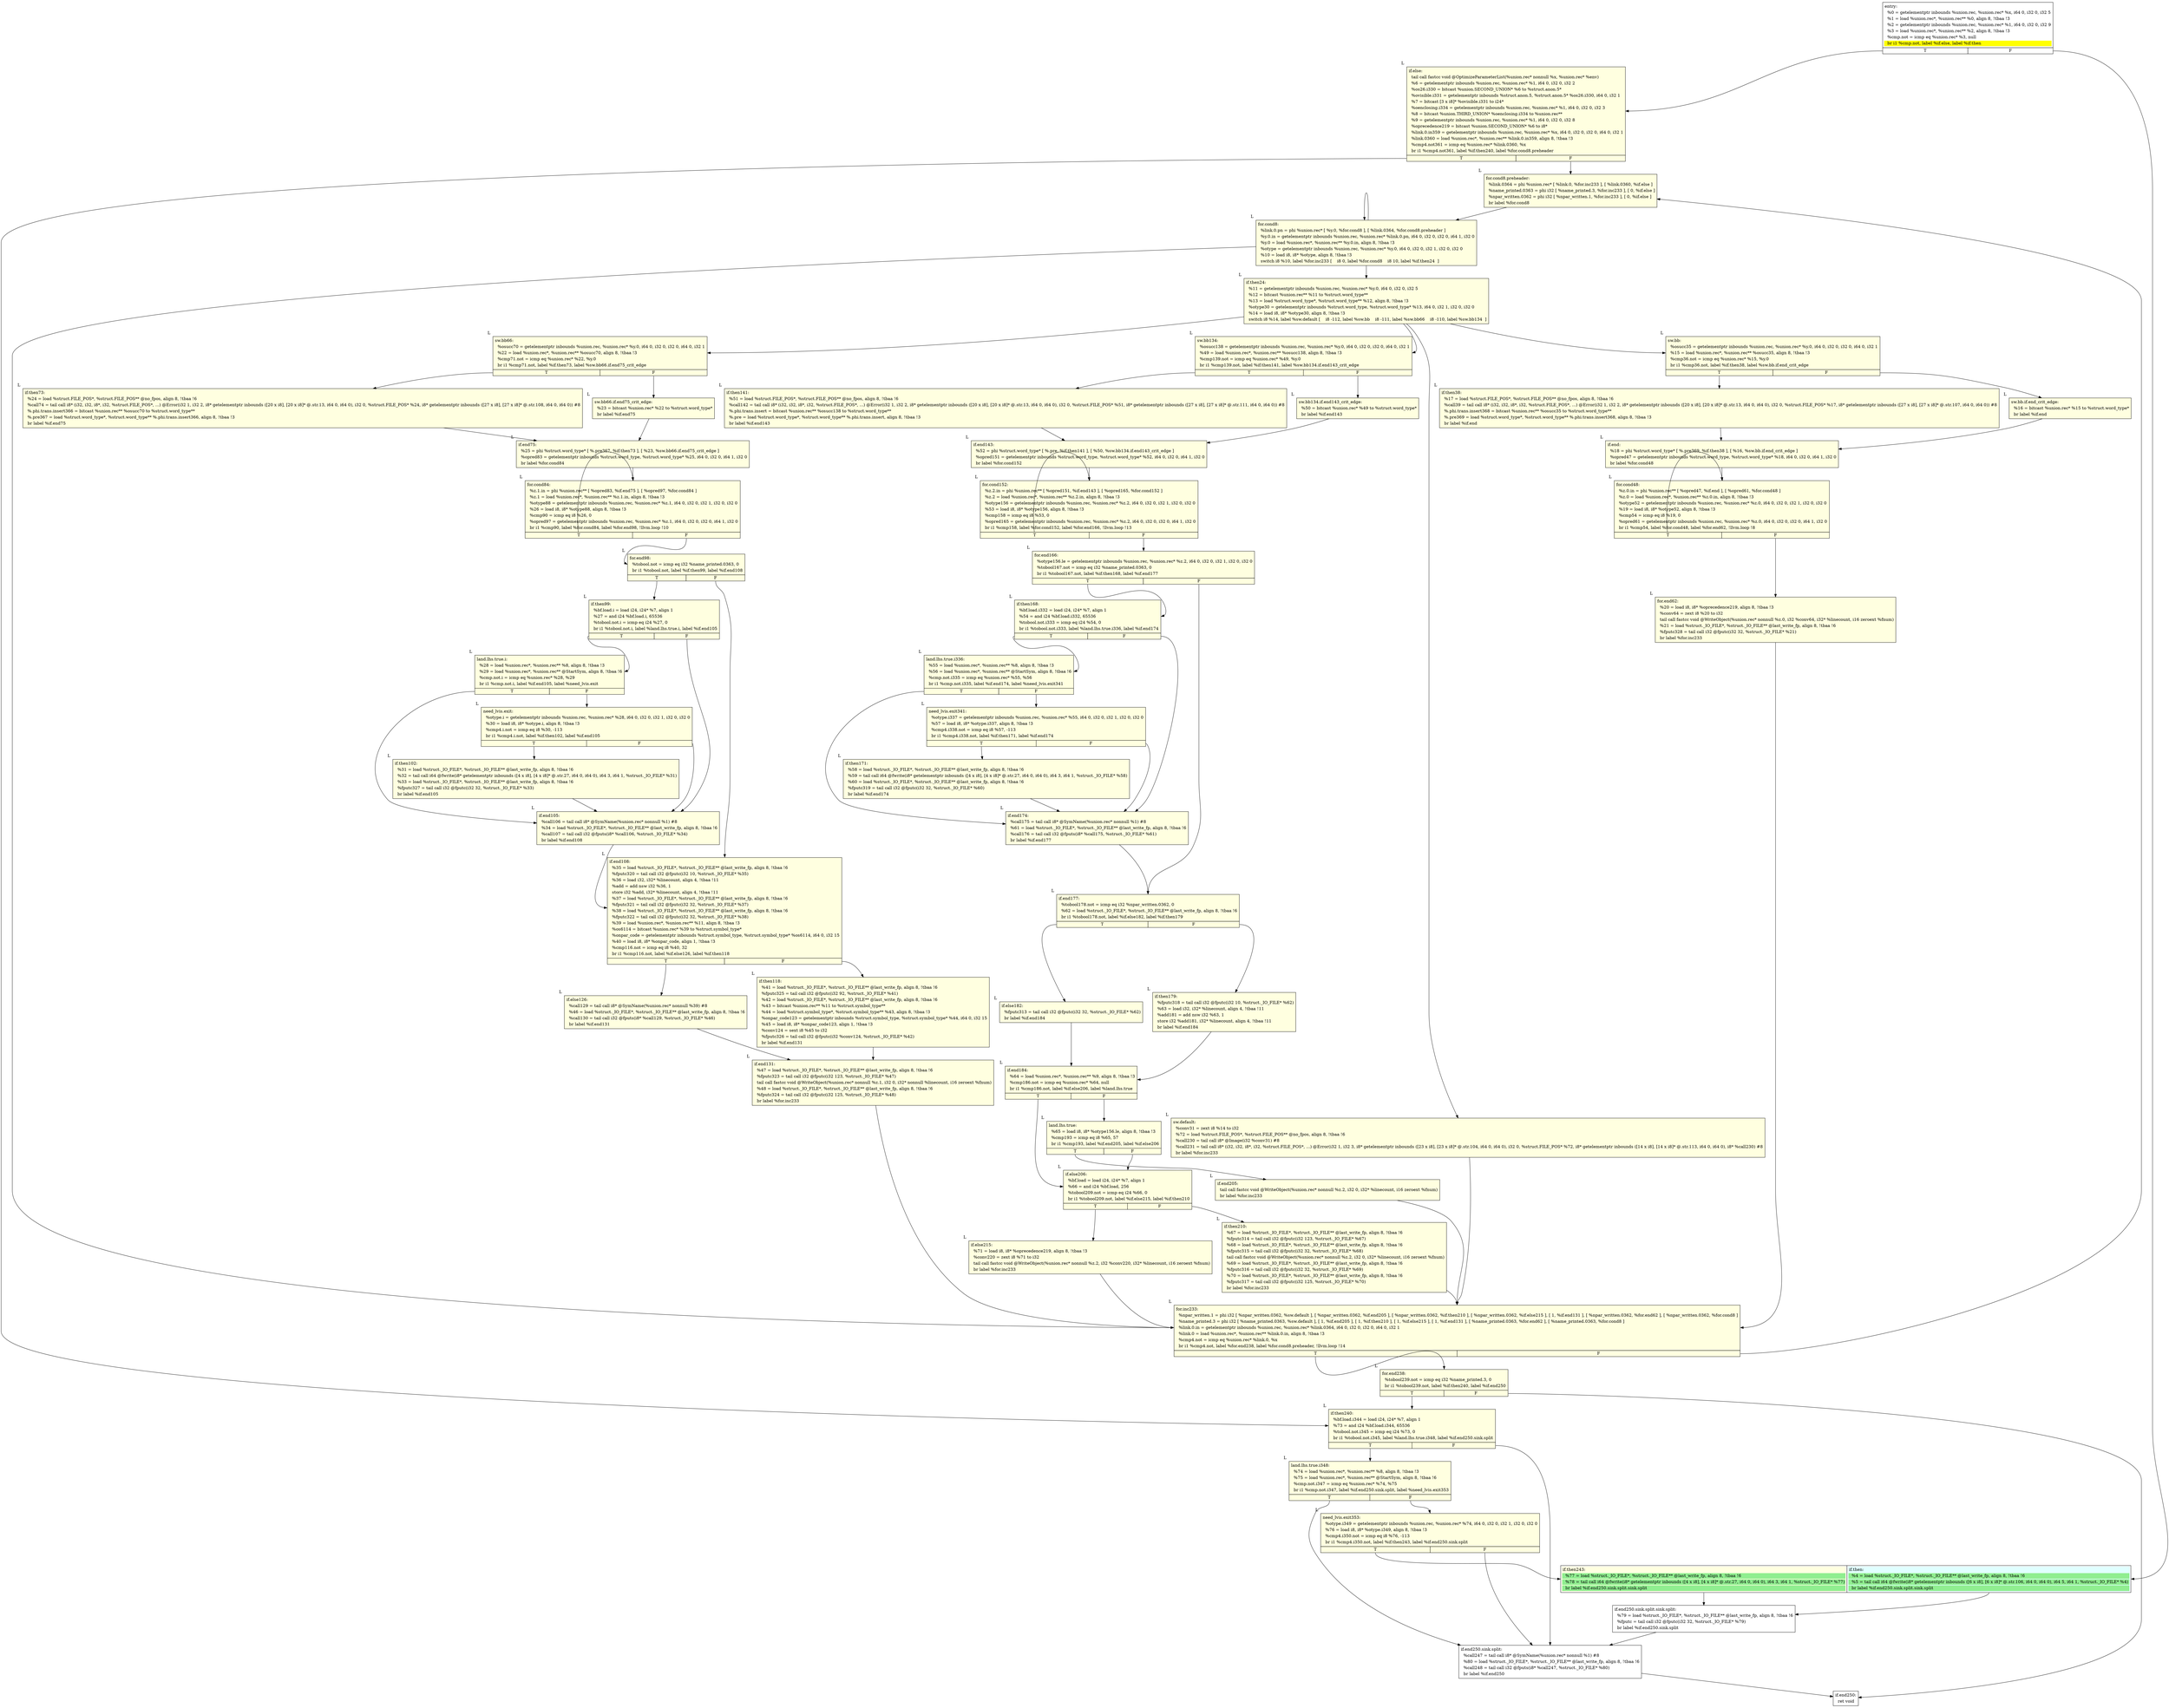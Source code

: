 digraph {
m_bb0 [shape = none, label  = <<table border="0" cellspacing="0">
<tr><td port="f1" border="1" colspan="2"><table bgcolor="LightYellow" border="0">
<tr><td align="left">if.then243:</td></tr>
<tr><td bgcolor="lightgreen" align="left">  %77 = load %struct._IO_FILE*, %struct._IO_FILE** @last_write_fp, align 8, !tbaa !6</td></tr>
<tr><td bgcolor="lightgreen" align="left">  %78 = tail call i64 @fwrite(i8* getelementptr inbounds ([4 x i8], [4 x i8]* @.str.27, i64 0, i64 0), i64 3, i64 1, %struct._IO_FILE* %77)</td></tr>
<tr><td bgcolor="lightgreen" align="left">  br label %if.end250.sink.split.sink.split</td></tr>
</table>
</td>
<td port="f2" border="1" colspan="2"><table bgcolor="LightCyan" border="0">
<tr><td align="left">if.then:</td></tr>
<tr><td bgcolor="lightgreen" align="left">  %4 = load %struct._IO_FILE*, %struct._IO_FILE** @last_write_fp, align 8, !tbaa !6</td></tr>
<tr><td bgcolor="lightgreen" align="left">  %5 = tail call i64 @fwrite(i8* getelementptr inbounds ([6 x i8], [6 x i8]* @.str.106, i64 0, i64 0), i64 5, i64 1, %struct._IO_FILE* %4)</td></tr>
<tr><td bgcolor="lightgreen" align="left">  br label %if.end250.sink.split.sink.split</td></tr>
</table>
</td></tr>
</table>> ]
f_bb0 [shape = none, label  = <<table  border="0" cellspacing="0">
<tr><td port="f" border="1" colspan="2"><table border="0">
<tr><td align="left">entry:</td></tr>
<tr><td align="left">  %0 = getelementptr inbounds %union.rec, %union.rec* %x, i64 0, i32 0, i32 5</td></tr>
<tr><td align="left">  %1 = load %union.rec*, %union.rec** %0, align 8, !tbaa !3</td></tr>
<tr><td align="left">  %2 = getelementptr inbounds %union.rec, %union.rec* %1, i64 0, i32 0, i32 9</td></tr>
<tr><td align="left">  %3 = load %union.rec*, %union.rec** %2, align 8, !tbaa !3</td></tr>
<tr><td align="left">  %cmp.not = icmp eq %union.rec* %3, null</td></tr>
<tr><td bgcolor="yellow" align="left">  br i1 %cmp.not, label %if.else, label %if.then</td></tr>
</table>
</td></tr>
<tr><td border="1" port="fT">T</td><td border="1" port="fF">F</td></tr>
</table>> ]
f_bb1 [shape = none,  xlabel="L", label  = <<table  bgcolor="LightYellow"  border="0" cellspacing="0">
<tr><td port="f" border="1" colspan="2"><table border="0">
<tr><td align="left">if.else:</td></tr>
<tr><td align="left">  tail call fastcc void @OptimizeParameterList(%union.rec* nonnull %x, %union.rec* %env)</td></tr>
<tr><td align="left">  %6 = getelementptr inbounds %union.rec, %union.rec* %1, i64 0, i32 0, i32 2</td></tr>
<tr><td align="left">  %os26.i330 = bitcast %union.SECOND_UNION* %6 to %struct.anon.5*</td></tr>
<tr><td align="left">  %ovisible.i331 = getelementptr inbounds %struct.anon.5, %struct.anon.5* %os26.i330, i64 0, i32 1</td></tr>
<tr><td align="left">  %7 = bitcast [3 x i8]* %ovisible.i331 to i24*</td></tr>
<tr><td align="left">  %oenclosing.i334 = getelementptr inbounds %union.rec, %union.rec* %1, i64 0, i32 0, i32 3</td></tr>
<tr><td align="left">  %8 = bitcast %union.THIRD_UNION* %oenclosing.i334 to %union.rec**</td></tr>
<tr><td align="left">  %9 = getelementptr inbounds %union.rec, %union.rec* %1, i64 0, i32 0, i32 8</td></tr>
<tr><td align="left">  %oprecedence219 = bitcast %union.SECOND_UNION* %6 to i8*</td></tr>
<tr><td align="left">  %link.0.in359 = getelementptr inbounds %union.rec, %union.rec* %x, i64 0, i32 0, i32 0, i64 0, i32 1</td></tr>
<tr><td align="left">  %link.0360 = load %union.rec*, %union.rec** %link.0.in359, align 8, !tbaa !3</td></tr>
<tr><td align="left">  %cmp4.not361 = icmp eq %union.rec* %link.0360, %x</td></tr>
<tr><td align="left">  br i1 %cmp4.not361, label %if.then240, label %for.cond8.preheader</td></tr>
</table>
</td></tr>
<tr><td border="1" port="fT">T</td><td border="1" port="fF">F</td></tr>
</table>> ]
f_bb2 [shape = none,  xlabel="L", label  = <<table  bgcolor="LightYellow"  border="0" cellspacing="0">
<tr><td port="f" border="1"><table border="0">
<tr><td align="left">for.cond8.preheader:</td></tr>
<tr><td align="left">  %link.0364 = phi %union.rec* [ %link.0, %for.inc233 ], [ %link.0360, %if.else ]</td></tr>
<tr><td align="left">  %name_printed.0363 = phi i32 [ %name_printed.3, %for.inc233 ], [ 0, %if.else ]</td></tr>
<tr><td align="left">  %npar_written.0362 = phi i32 [ %npar_written.1, %for.inc233 ], [ 0, %if.else ]</td></tr>
<tr><td align="left">  br label %for.cond8</td></tr>
</table>
</td></tr>
</table>> ]
f_bb3 [shape = none,  xlabel="L", label  = <<table  bgcolor="LightYellow"  border="0" cellspacing="0">
<tr><td port="f" border="1"><table border="0">
<tr><td align="left">for.cond8:</td></tr>
<tr><td align="left">  %link.0.pn = phi %union.rec* [ %y.0, %for.cond8 ], [ %link.0364, %for.cond8.preheader ]</td></tr>
<tr><td align="left">  %y.0.in = getelementptr inbounds %union.rec, %union.rec* %link.0.pn, i64 0, i32 0, i32 0, i64 1, i32 0</td></tr>
<tr><td align="left">  %y.0 = load %union.rec*, %union.rec** %y.0.in, align 8, !tbaa !3</td></tr>
<tr><td align="left">  %otype = getelementptr inbounds %union.rec, %union.rec* %y.0, i64 0, i32 0, i32 1, i32 0, i32 0</td></tr>
<tr><td align="left">  %10 = load i8, i8* %otype, align 8, !tbaa !3</td></tr>
<tr><td align="left">  switch i8 %10, label %for.inc233 [
    i8 0, label %for.cond8
    i8 10, label %if.then24
  ]</td></tr>
</table>
</td></tr>
</table>> ]
f_bb4 [shape = none,  xlabel="L", label  = <<table  bgcolor="LightYellow"  border="0" cellspacing="0">
<tr><td port="f" border="1"><table border="0">
<tr><td align="left">if.then24:</td></tr>
<tr><td align="left">  %11 = getelementptr inbounds %union.rec, %union.rec* %y.0, i64 0, i32 0, i32 5</td></tr>
<tr><td align="left">  %12 = bitcast %union.rec** %11 to %struct.word_type**</td></tr>
<tr><td align="left">  %13 = load %struct.word_type*, %struct.word_type** %12, align 8, !tbaa !3</td></tr>
<tr><td align="left">  %otype30 = getelementptr inbounds %struct.word_type, %struct.word_type* %13, i64 0, i32 1, i32 0, i32 0</td></tr>
<tr><td align="left">  %14 = load i8, i8* %otype30, align 8, !tbaa !3</td></tr>
<tr><td align="left">  switch i8 %14, label %sw.default [
    i8 -112, label %sw.bb
    i8 -111, label %sw.bb66
    i8 -110, label %sw.bb134
  ]</td></tr>
</table>
</td></tr>
</table>> ]
f_bb5 [shape = none,  xlabel="L", label  = <<table  bgcolor="LightYellow"  border="0" cellspacing="0">
<tr><td port="f" border="1" colspan="2"><table border="0">
<tr><td align="left">sw.bb:</td></tr>
<tr><td align="left">  %osucc35 = getelementptr inbounds %union.rec, %union.rec* %y.0, i64 0, i32 0, i32 0, i64 0, i32 1</td></tr>
<tr><td align="left">  %15 = load %union.rec*, %union.rec** %osucc35, align 8, !tbaa !3</td></tr>
<tr><td align="left">  %cmp36.not = icmp eq %union.rec* %15, %y.0</td></tr>
<tr><td align="left">  br i1 %cmp36.not, label %if.then38, label %sw.bb.if.end_crit_edge</td></tr>
</table>
</td></tr>
<tr><td border="1" port="fT">T</td><td border="1" port="fF">F</td></tr>
</table>> ]
f_bb6 [shape = none,  xlabel="L", label  = <<table  bgcolor="LightYellow"  border="0" cellspacing="0">
<tr><td port="f" border="1"><table border="0">
<tr><td align="left">sw.bb.if.end_crit_edge:</td></tr>
<tr><td align="left">  %16 = bitcast %union.rec* %15 to %struct.word_type*</td></tr>
<tr><td align="left">  br label %if.end</td></tr>
</table>
</td></tr>
</table>> ]
f_bb7 [shape = none,  xlabel="L", label  = <<table  bgcolor="LightYellow"  border="0" cellspacing="0">
<tr><td port="f" border="1"><table border="0">
<tr><td align="left">if.then38:</td></tr>
<tr><td align="left">  %17 = load %struct.FILE_POS*, %struct.FILE_POS** @no_fpos, align 8, !tbaa !6</td></tr>
<tr><td align="left">  %call39 = tail call i8* (i32, i32, i8*, i32, %struct.FILE_POS*, ...) @Error(i32 1, i32 2, i8* getelementptr inbounds ([20 x i8], [20 x i8]* @.str.13, i64 0, i64 0), i32 0, %struct.FILE_POS* %17, i8* getelementptr inbounds ([27 x i8], [27 x i8]* @.str.107, i64 0, i64 0)) #8</td></tr>
<tr><td align="left">  %.phi.trans.insert368 = bitcast %union.rec** %osucc35 to %struct.word_type**</td></tr>
<tr><td align="left">  %.pre369 = load %struct.word_type*, %struct.word_type** %.phi.trans.insert368, align 8, !tbaa !3</td></tr>
<tr><td align="left">  br label %if.end</td></tr>
</table>
</td></tr>
</table>> ]
f_bb8 [shape = none,  xlabel="L", label  = <<table  bgcolor="LightYellow"  border="0" cellspacing="0">
<tr><td port="f" border="1"><table border="0">
<tr><td align="left">if.end:</td></tr>
<tr><td align="left">  %18 = phi %struct.word_type* [ %.pre369, %if.then38 ], [ %16, %sw.bb.if.end_crit_edge ]</td></tr>
<tr><td align="left">  %opred47 = getelementptr inbounds %struct.word_type, %struct.word_type* %18, i64 0, i32 0, i64 1, i32 0</td></tr>
<tr><td align="left">  br label %for.cond48</td></tr>
</table>
</td></tr>
</table>> ]
f_bb9 [shape = none,  xlabel="L", label  = <<table  bgcolor="LightYellow"  border="0" cellspacing="0">
<tr><td port="f" border="1" colspan="2"><table border="0">
<tr><td align="left">for.cond48:</td></tr>
<tr><td align="left">  %z.0.in = phi %union.rec** [ %opred47, %if.end ], [ %opred61, %for.cond48 ]</td></tr>
<tr><td align="left">  %z.0 = load %union.rec*, %union.rec** %z.0.in, align 8, !tbaa !3</td></tr>
<tr><td align="left">  %otype52 = getelementptr inbounds %union.rec, %union.rec* %z.0, i64 0, i32 0, i32 1, i32 0, i32 0</td></tr>
<tr><td align="left">  %19 = load i8, i8* %otype52, align 8, !tbaa !3</td></tr>
<tr><td align="left">  %cmp54 = icmp eq i8 %19, 0</td></tr>
<tr><td align="left">  %opred61 = getelementptr inbounds %union.rec, %union.rec* %z.0, i64 0, i32 0, i32 0, i64 1, i32 0</td></tr>
<tr><td align="left">  br i1 %cmp54, label %for.cond48, label %for.end62, !llvm.loop !8</td></tr>
</table>
</td></tr>
<tr><td border="1" port="fT">T</td><td border="1" port="fF">F</td></tr>
</table>> ]
f_bb10 [shape = none,  xlabel="L", label  = <<table  bgcolor="LightYellow"  border="0" cellspacing="0">
<tr><td port="f" border="1"><table border="0">
<tr><td align="left">for.end62:</td></tr>
<tr><td align="left">  %20 = load i8, i8* %oprecedence219, align 8, !tbaa !3</td></tr>
<tr><td align="left">  %conv64 = zext i8 %20 to i32</td></tr>
<tr><td align="left">  tail call fastcc void @WriteObject(%union.rec* nonnull %z.0, i32 %conv64, i32* %linecount, i16 zeroext %fnum)</td></tr>
<tr><td align="left">  %21 = load %struct._IO_FILE*, %struct._IO_FILE** @last_write_fp, align 8, !tbaa !6</td></tr>
<tr><td align="left">  %fputc328 = tail call i32 @fputc(i32 32, %struct._IO_FILE* %21)</td></tr>
<tr><td align="left">  br label %for.inc233</td></tr>
</table>
</td></tr>
</table>> ]
f_bb11 [shape = none,  xlabel="L", label  = <<table  bgcolor="LightYellow"  border="0" cellspacing="0">
<tr><td port="f" border="1" colspan="2"><table border="0">
<tr><td align="left">sw.bb66:</td></tr>
<tr><td align="left">  %osucc70 = getelementptr inbounds %union.rec, %union.rec* %y.0, i64 0, i32 0, i32 0, i64 0, i32 1</td></tr>
<tr><td align="left">  %22 = load %union.rec*, %union.rec** %osucc70, align 8, !tbaa !3</td></tr>
<tr><td align="left">  %cmp71.not = icmp eq %union.rec* %22, %y.0</td></tr>
<tr><td align="left">  br i1 %cmp71.not, label %if.then73, label %sw.bb66.if.end75_crit_edge</td></tr>
</table>
</td></tr>
<tr><td border="1" port="fT">T</td><td border="1" port="fF">F</td></tr>
</table>> ]
f_bb12 [shape = none,  xlabel="L", label  = <<table  bgcolor="LightYellow"  border="0" cellspacing="0">
<tr><td port="f" border="1"><table border="0">
<tr><td align="left">sw.bb66.if.end75_crit_edge:</td></tr>
<tr><td align="left">  %23 = bitcast %union.rec* %22 to %struct.word_type*</td></tr>
<tr><td align="left">  br label %if.end75</td></tr>
</table>
</td></tr>
</table>> ]
f_bb13 [shape = none,  xlabel="L", label  = <<table  bgcolor="LightYellow"  border="0" cellspacing="0">
<tr><td port="f" border="1"><table border="0">
<tr><td align="left">if.then73:</td></tr>
<tr><td align="left">  %24 = load %struct.FILE_POS*, %struct.FILE_POS** @no_fpos, align 8, !tbaa !6</td></tr>
<tr><td align="left">  %call74 = tail call i8* (i32, i32, i8*, i32, %struct.FILE_POS*, ...) @Error(i32 1, i32 2, i8* getelementptr inbounds ([20 x i8], [20 x i8]* @.str.13, i64 0, i64 0), i32 0, %struct.FILE_POS* %24, i8* getelementptr inbounds ([27 x i8], [27 x i8]* @.str.108, i64 0, i64 0)) #8</td></tr>
<tr><td align="left">  %.phi.trans.insert366 = bitcast %union.rec** %osucc70 to %struct.word_type**</td></tr>
<tr><td align="left">  %.pre367 = load %struct.word_type*, %struct.word_type** %.phi.trans.insert366, align 8, !tbaa !3</td></tr>
<tr><td align="left">  br label %if.end75</td></tr>
</table>
</td></tr>
</table>> ]
f_bb14 [shape = none,  xlabel="L", label  = <<table  bgcolor="LightYellow"  border="0" cellspacing="0">
<tr><td port="f" border="1"><table border="0">
<tr><td align="left">if.end75:</td></tr>
<tr><td align="left">  %25 = phi %struct.word_type* [ %.pre367, %if.then73 ], [ %23, %sw.bb66.if.end75_crit_edge ]</td></tr>
<tr><td align="left">  %opred83 = getelementptr inbounds %struct.word_type, %struct.word_type* %25, i64 0, i32 0, i64 1, i32 0</td></tr>
<tr><td align="left">  br label %for.cond84</td></tr>
</table>
</td></tr>
</table>> ]
f_bb15 [shape = none,  xlabel="L", label  = <<table  bgcolor="LightYellow"  border="0" cellspacing="0">
<tr><td port="f" border="1" colspan="2"><table border="0">
<tr><td align="left">for.cond84:</td></tr>
<tr><td align="left">  %z.1.in = phi %union.rec** [ %opred83, %if.end75 ], [ %opred97, %for.cond84 ]</td></tr>
<tr><td align="left">  %z.1 = load %union.rec*, %union.rec** %z.1.in, align 8, !tbaa !3</td></tr>
<tr><td align="left">  %otype88 = getelementptr inbounds %union.rec, %union.rec* %z.1, i64 0, i32 0, i32 1, i32 0, i32 0</td></tr>
<tr><td align="left">  %26 = load i8, i8* %otype88, align 8, !tbaa !3</td></tr>
<tr><td align="left">  %cmp90 = icmp eq i8 %26, 0</td></tr>
<tr><td align="left">  %opred97 = getelementptr inbounds %union.rec, %union.rec* %z.1, i64 0, i32 0, i32 0, i64 1, i32 0</td></tr>
<tr><td align="left">  br i1 %cmp90, label %for.cond84, label %for.end98, !llvm.loop !10</td></tr>
</table>
</td></tr>
<tr><td border="1" port="fT">T</td><td border="1" port="fF">F</td></tr>
</table>> ]
f_bb16 [shape = none,  xlabel="L", label  = <<table  bgcolor="LightYellow"  border="0" cellspacing="0">
<tr><td port="f" border="1" colspan="2"><table border="0">
<tr><td align="left">for.end98:</td></tr>
<tr><td align="left">  %tobool.not = icmp eq i32 %name_printed.0363, 0</td></tr>
<tr><td align="left">  br i1 %tobool.not, label %if.then99, label %if.end108</td></tr>
</table>
</td></tr>
<tr><td border="1" port="fT">T</td><td border="1" port="fF">F</td></tr>
</table>> ]
f_bb17 [shape = none,  xlabel="L", label  = <<table  bgcolor="LightYellow"  border="0" cellspacing="0">
<tr><td port="f" border="1" colspan="2"><table border="0">
<tr><td align="left">if.then99:</td></tr>
<tr><td align="left">  %bf.load.i = load i24, i24* %7, align 1</td></tr>
<tr><td align="left">  %27 = and i24 %bf.load.i, 65536</td></tr>
<tr><td align="left">  %tobool.not.i = icmp eq i24 %27, 0</td></tr>
<tr><td align="left">  br i1 %tobool.not.i, label %land.lhs.true.i, label %if.end105</td></tr>
</table>
</td></tr>
<tr><td border="1" port="fT">T</td><td border="1" port="fF">F</td></tr>
</table>> ]
f_bb18 [shape = none,  xlabel="L", label  = <<table  bgcolor="LightYellow"  border="0" cellspacing="0">
<tr><td port="f" border="1" colspan="2"><table border="0">
<tr><td align="left">land.lhs.true.i:</td></tr>
<tr><td align="left">  %28 = load %union.rec*, %union.rec** %8, align 8, !tbaa !3</td></tr>
<tr><td align="left">  %29 = load %union.rec*, %union.rec** @StartSym, align 8, !tbaa !6</td></tr>
<tr><td align="left">  %cmp.not.i = icmp eq %union.rec* %28, %29</td></tr>
<tr><td align="left">  br i1 %cmp.not.i, label %if.end105, label %need_lvis.exit</td></tr>
</table>
</td></tr>
<tr><td border="1" port="fT">T</td><td border="1" port="fF">F</td></tr>
</table>> ]
f_bb19 [shape = none,  xlabel="L", label  = <<table  bgcolor="LightYellow"  border="0" cellspacing="0">
<tr><td port="f" border="1" colspan="2"><table border="0">
<tr><td align="left">need_lvis.exit:</td></tr>
<tr><td align="left">  %otype.i = getelementptr inbounds %union.rec, %union.rec* %28, i64 0, i32 0, i32 1, i32 0, i32 0</td></tr>
<tr><td align="left">  %30 = load i8, i8* %otype.i, align 8, !tbaa !3</td></tr>
<tr><td align="left">  %cmp4.i.not = icmp eq i8 %30, -113</td></tr>
<tr><td align="left">  br i1 %cmp4.i.not, label %if.then102, label %if.end105</td></tr>
</table>
</td></tr>
<tr><td border="1" port="fT">T</td><td border="1" port="fF">F</td></tr>
</table>> ]
f_bb20 [shape = none,  xlabel="L", label  = <<table  bgcolor="LightYellow"  border="0" cellspacing="0">
<tr><td port="f" border="1"><table border="0">
<tr><td align="left">if.then102:</td></tr>
<tr><td align="left">  %31 = load %struct._IO_FILE*, %struct._IO_FILE** @last_write_fp, align 8, !tbaa !6</td></tr>
<tr><td align="left">  %32 = tail call i64 @fwrite(i8* getelementptr inbounds ([4 x i8], [4 x i8]* @.str.27, i64 0, i64 0), i64 3, i64 1, %struct._IO_FILE* %31)</td></tr>
<tr><td align="left">  %33 = load %struct._IO_FILE*, %struct._IO_FILE** @last_write_fp, align 8, !tbaa !6</td></tr>
<tr><td align="left">  %fputc327 = tail call i32 @fputc(i32 32, %struct._IO_FILE* %33)</td></tr>
<tr><td align="left">  br label %if.end105</td></tr>
</table>
</td></tr>
</table>> ]
f_bb21 [shape = none,  xlabel="L", label  = <<table  bgcolor="LightYellow"  border="0" cellspacing="0">
<tr><td port="f" border="1"><table border="0">
<tr><td align="left">if.end105:</td></tr>
<tr><td align="left">  %call106 = tail call i8* @SymName(%union.rec* nonnull %1) #8</td></tr>
<tr><td align="left">  %34 = load %struct._IO_FILE*, %struct._IO_FILE** @last_write_fp, align 8, !tbaa !6</td></tr>
<tr><td align="left">  %call107 = tail call i32 @fputs(i8* %call106, %struct._IO_FILE* %34)</td></tr>
<tr><td align="left">  br label %if.end108</td></tr>
</table>
</td></tr>
</table>> ]
f_bb22 [shape = none,  xlabel="L", label  = <<table  bgcolor="LightYellow"  border="0" cellspacing="0">
<tr><td port="f" border="1" colspan="2"><table border="0">
<tr><td align="left">if.end108:</td></tr>
<tr><td align="left">  %35 = load %struct._IO_FILE*, %struct._IO_FILE** @last_write_fp, align 8, !tbaa !6</td></tr>
<tr><td align="left">  %fputc320 = tail call i32 @fputc(i32 10, %struct._IO_FILE* %35)</td></tr>
<tr><td align="left">  %36 = load i32, i32* %linecount, align 4, !tbaa !11</td></tr>
<tr><td align="left">  %add = add nsw i32 %36, 1</td></tr>
<tr><td align="left">  store i32 %add, i32* %linecount, align 4, !tbaa !11</td></tr>
<tr><td align="left">  %37 = load %struct._IO_FILE*, %struct._IO_FILE** @last_write_fp, align 8, !tbaa !6</td></tr>
<tr><td align="left">  %fputc321 = tail call i32 @fputc(i32 32, %struct._IO_FILE* %37)</td></tr>
<tr><td align="left">  %38 = load %struct._IO_FILE*, %struct._IO_FILE** @last_write_fp, align 8, !tbaa !6</td></tr>
<tr><td align="left">  %fputc322 = tail call i32 @fputc(i32 32, %struct._IO_FILE* %38)</td></tr>
<tr><td align="left">  %39 = load %union.rec*, %union.rec** %11, align 8, !tbaa !3</td></tr>
<tr><td align="left">  %os6114 = bitcast %union.rec* %39 to %struct.symbol_type*</td></tr>
<tr><td align="left">  %onpar_code = getelementptr inbounds %struct.symbol_type, %struct.symbol_type* %os6114, i64 0, i32 15</td></tr>
<tr><td align="left">  %40 = load i8, i8* %onpar_code, align 1, !tbaa !3</td></tr>
<tr><td align="left">  %cmp116.not = icmp eq i8 %40, 32</td></tr>
<tr><td align="left">  br i1 %cmp116.not, label %if.else126, label %if.then118</td></tr>
</table>
</td></tr>
<tr><td border="1" port="fT">T</td><td border="1" port="fF">F</td></tr>
</table>> ]
f_bb23 [shape = none,  xlabel="L", label  = <<table  bgcolor="LightYellow"  border="0" cellspacing="0">
<tr><td port="f" border="1"><table border="0">
<tr><td align="left">if.then118:</td></tr>
<tr><td align="left">  %41 = load %struct._IO_FILE*, %struct._IO_FILE** @last_write_fp, align 8, !tbaa !6</td></tr>
<tr><td align="left">  %fputc325 = tail call i32 @fputc(i32 92, %struct._IO_FILE* %41)</td></tr>
<tr><td align="left">  %42 = load %struct._IO_FILE*, %struct._IO_FILE** @last_write_fp, align 8, !tbaa !6</td></tr>
<tr><td align="left">  %43 = bitcast %union.rec** %11 to %struct.symbol_type**</td></tr>
<tr><td align="left">  %44 = load %struct.symbol_type*, %struct.symbol_type** %43, align 8, !tbaa !3</td></tr>
<tr><td align="left">  %onpar_code123 = getelementptr inbounds %struct.symbol_type, %struct.symbol_type* %44, i64 0, i32 15</td></tr>
<tr><td align="left">  %45 = load i8, i8* %onpar_code123, align 1, !tbaa !3</td></tr>
<tr><td align="left">  %conv124 = sext i8 %45 to i32</td></tr>
<tr><td align="left">  %fputc326 = tail call i32 @fputc(i32 %conv124, %struct._IO_FILE* %42)</td></tr>
<tr><td align="left">  br label %if.end131</td></tr>
</table>
</td></tr>
</table>> ]
f_bb24 [shape = none,  xlabel="L", label  = <<table  bgcolor="LightYellow"  border="0" cellspacing="0">
<tr><td port="f" border="1"><table border="0">
<tr><td align="left">if.else126:</td></tr>
<tr><td align="left">  %call129 = tail call i8* @SymName(%union.rec* nonnull %39) #8</td></tr>
<tr><td align="left">  %46 = load %struct._IO_FILE*, %struct._IO_FILE** @last_write_fp, align 8, !tbaa !6</td></tr>
<tr><td align="left">  %call130 = tail call i32 @fputs(i8* %call129, %struct._IO_FILE* %46)</td></tr>
<tr><td align="left">  br label %if.end131</td></tr>
</table>
</td></tr>
</table>> ]
f_bb25 [shape = none,  xlabel="L", label  = <<table  bgcolor="LightYellow"  border="0" cellspacing="0">
<tr><td port="f" border="1"><table border="0">
<tr><td align="left">if.end131:</td></tr>
<tr><td align="left">  %47 = load %struct._IO_FILE*, %struct._IO_FILE** @last_write_fp, align 8, !tbaa !6</td></tr>
<tr><td align="left">  %fputc323 = tail call i32 @fputc(i32 123, %struct._IO_FILE* %47)</td></tr>
<tr><td align="left">  tail call fastcc void @WriteObject(%union.rec* nonnull %z.1, i32 0, i32* nonnull %linecount, i16 zeroext %fnum)</td></tr>
<tr><td align="left">  %48 = load %struct._IO_FILE*, %struct._IO_FILE** @last_write_fp, align 8, !tbaa !6</td></tr>
<tr><td align="left">  %fputc324 = tail call i32 @fputc(i32 125, %struct._IO_FILE* %48)</td></tr>
<tr><td align="left">  br label %for.inc233</td></tr>
</table>
</td></tr>
</table>> ]
f_bb26 [shape = none,  xlabel="L", label  = <<table  bgcolor="LightYellow"  border="0" cellspacing="0">
<tr><td port="f" border="1" colspan="2"><table border="0">
<tr><td align="left">sw.bb134:</td></tr>
<tr><td align="left">  %osucc138 = getelementptr inbounds %union.rec, %union.rec* %y.0, i64 0, i32 0, i32 0, i64 0, i32 1</td></tr>
<tr><td align="left">  %49 = load %union.rec*, %union.rec** %osucc138, align 8, !tbaa !3</td></tr>
<tr><td align="left">  %cmp139.not = icmp eq %union.rec* %49, %y.0</td></tr>
<tr><td align="left">  br i1 %cmp139.not, label %if.then141, label %sw.bb134.if.end143_crit_edge</td></tr>
</table>
</td></tr>
<tr><td border="1" port="fT">T</td><td border="1" port="fF">F</td></tr>
</table>> ]
f_bb27 [shape = none,  xlabel="L", label  = <<table  bgcolor="LightYellow"  border="0" cellspacing="0">
<tr><td port="f" border="1"><table border="0">
<tr><td align="left">sw.bb134.if.end143_crit_edge:</td></tr>
<tr><td align="left">  %50 = bitcast %union.rec* %49 to %struct.word_type*</td></tr>
<tr><td align="left">  br label %if.end143</td></tr>
</table>
</td></tr>
</table>> ]
f_bb28 [shape = none,  xlabel="L", label  = <<table  bgcolor="LightYellow"  border="0" cellspacing="0">
<tr><td port="f" border="1"><table border="0">
<tr><td align="left">if.then141:</td></tr>
<tr><td align="left">  %51 = load %struct.FILE_POS*, %struct.FILE_POS** @no_fpos, align 8, !tbaa !6</td></tr>
<tr><td align="left">  %call142 = tail call i8* (i32, i32, i8*, i32, %struct.FILE_POS*, ...) @Error(i32 1, i32 2, i8* getelementptr inbounds ([20 x i8], [20 x i8]* @.str.13, i64 0, i64 0), i32 0, %struct.FILE_POS* %51, i8* getelementptr inbounds ([27 x i8], [27 x i8]* @.str.111, i64 0, i64 0)) #8</td></tr>
<tr><td align="left">  %.phi.trans.insert = bitcast %union.rec** %osucc138 to %struct.word_type**</td></tr>
<tr><td align="left">  %.pre = load %struct.word_type*, %struct.word_type** %.phi.trans.insert, align 8, !tbaa !3</td></tr>
<tr><td align="left">  br label %if.end143</td></tr>
</table>
</td></tr>
</table>> ]
f_bb29 [shape = none,  xlabel="L", label  = <<table  bgcolor="LightYellow"  border="0" cellspacing="0">
<tr><td port="f" border="1"><table border="0">
<tr><td align="left">if.end143:</td></tr>
<tr><td align="left">  %52 = phi %struct.word_type* [ %.pre, %if.then141 ], [ %50, %sw.bb134.if.end143_crit_edge ]</td></tr>
<tr><td align="left">  %opred151 = getelementptr inbounds %struct.word_type, %struct.word_type* %52, i64 0, i32 0, i64 1, i32 0</td></tr>
<tr><td align="left">  br label %for.cond152</td></tr>
</table>
</td></tr>
</table>> ]
f_bb30 [shape = none,  xlabel="L", label  = <<table  bgcolor="LightYellow"  border="0" cellspacing="0">
<tr><td port="f" border="1" colspan="2"><table border="0">
<tr><td align="left">for.cond152:</td></tr>
<tr><td align="left">  %z.2.in = phi %union.rec** [ %opred151, %if.end143 ], [ %opred165, %for.cond152 ]</td></tr>
<tr><td align="left">  %z.2 = load %union.rec*, %union.rec** %z.2.in, align 8, !tbaa !3</td></tr>
<tr><td align="left">  %otype156 = getelementptr inbounds %union.rec, %union.rec* %z.2, i64 0, i32 0, i32 1, i32 0, i32 0</td></tr>
<tr><td align="left">  %53 = load i8, i8* %otype156, align 8, !tbaa !3</td></tr>
<tr><td align="left">  %cmp158 = icmp eq i8 %53, 0</td></tr>
<tr><td align="left">  %opred165 = getelementptr inbounds %union.rec, %union.rec* %z.2, i64 0, i32 0, i32 0, i64 1, i32 0</td></tr>
<tr><td align="left">  br i1 %cmp158, label %for.cond152, label %for.end166, !llvm.loop !13</td></tr>
</table>
</td></tr>
<tr><td border="1" port="fT">T</td><td border="1" port="fF">F</td></tr>
</table>> ]
f_bb31 [shape = none,  xlabel="L", label  = <<table  bgcolor="LightYellow"  border="0" cellspacing="0">
<tr><td port="f" border="1" colspan="2"><table border="0">
<tr><td align="left">for.end166:</td></tr>
<tr><td align="left">  %otype156.le = getelementptr inbounds %union.rec, %union.rec* %z.2, i64 0, i32 0, i32 1, i32 0, i32 0</td></tr>
<tr><td align="left">  %tobool167.not = icmp eq i32 %name_printed.0363, 0</td></tr>
<tr><td align="left">  br i1 %tobool167.not, label %if.then168, label %if.end177</td></tr>
</table>
</td></tr>
<tr><td border="1" port="fT">T</td><td border="1" port="fF">F</td></tr>
</table>> ]
f_bb32 [shape = none,  xlabel="L", label  = <<table  bgcolor="LightYellow"  border="0" cellspacing="0">
<tr><td port="f" border="1" colspan="2"><table border="0">
<tr><td align="left">if.then168:</td></tr>
<tr><td align="left">  %bf.load.i332 = load i24, i24* %7, align 1</td></tr>
<tr><td align="left">  %54 = and i24 %bf.load.i332, 65536</td></tr>
<tr><td align="left">  %tobool.not.i333 = icmp eq i24 %54, 0</td></tr>
<tr><td align="left">  br i1 %tobool.not.i333, label %land.lhs.true.i336, label %if.end174</td></tr>
</table>
</td></tr>
<tr><td border="1" port="fT">T</td><td border="1" port="fF">F</td></tr>
</table>> ]
f_bb33 [shape = none,  xlabel="L", label  = <<table  bgcolor="LightYellow"  border="0" cellspacing="0">
<tr><td port="f" border="1" colspan="2"><table border="0">
<tr><td align="left">land.lhs.true.i336:</td></tr>
<tr><td align="left">  %55 = load %union.rec*, %union.rec** %8, align 8, !tbaa !3</td></tr>
<tr><td align="left">  %56 = load %union.rec*, %union.rec** @StartSym, align 8, !tbaa !6</td></tr>
<tr><td align="left">  %cmp.not.i335 = icmp eq %union.rec* %55, %56</td></tr>
<tr><td align="left">  br i1 %cmp.not.i335, label %if.end174, label %need_lvis.exit341</td></tr>
</table>
</td></tr>
<tr><td border="1" port="fT">T</td><td border="1" port="fF">F</td></tr>
</table>> ]
f_bb34 [shape = none,  xlabel="L", label  = <<table  bgcolor="LightYellow"  border="0" cellspacing="0">
<tr><td port="f" border="1" colspan="2"><table border="0">
<tr><td align="left">need_lvis.exit341:</td></tr>
<tr><td align="left">  %otype.i337 = getelementptr inbounds %union.rec, %union.rec* %55, i64 0, i32 0, i32 1, i32 0, i32 0</td></tr>
<tr><td align="left">  %57 = load i8, i8* %otype.i337, align 8, !tbaa !3</td></tr>
<tr><td align="left">  %cmp4.i338.not = icmp eq i8 %57, -113</td></tr>
<tr><td align="left">  br i1 %cmp4.i338.not, label %if.then171, label %if.end174</td></tr>
</table>
</td></tr>
<tr><td border="1" port="fT">T</td><td border="1" port="fF">F</td></tr>
</table>> ]
f_bb35 [shape = none,  xlabel="L", label  = <<table  bgcolor="LightYellow"  border="0" cellspacing="0">
<tr><td port="f" border="1"><table border="0">
<tr><td align="left">if.then171:</td></tr>
<tr><td align="left">  %58 = load %struct._IO_FILE*, %struct._IO_FILE** @last_write_fp, align 8, !tbaa !6</td></tr>
<tr><td align="left">  %59 = tail call i64 @fwrite(i8* getelementptr inbounds ([4 x i8], [4 x i8]* @.str.27, i64 0, i64 0), i64 3, i64 1, %struct._IO_FILE* %58)</td></tr>
<tr><td align="left">  %60 = load %struct._IO_FILE*, %struct._IO_FILE** @last_write_fp, align 8, !tbaa !6</td></tr>
<tr><td align="left">  %fputc319 = tail call i32 @fputc(i32 32, %struct._IO_FILE* %60)</td></tr>
<tr><td align="left">  br label %if.end174</td></tr>
</table>
</td></tr>
</table>> ]
f_bb36 [shape = none,  xlabel="L", label  = <<table  bgcolor="LightYellow"  border="0" cellspacing="0">
<tr><td port="f" border="1"><table border="0">
<tr><td align="left">if.end174:</td></tr>
<tr><td align="left">  %call175 = tail call i8* @SymName(%union.rec* nonnull %1) #8</td></tr>
<tr><td align="left">  %61 = load %struct._IO_FILE*, %struct._IO_FILE** @last_write_fp, align 8, !tbaa !6</td></tr>
<tr><td align="left">  %call176 = tail call i32 @fputs(i8* %call175, %struct._IO_FILE* %61)</td></tr>
<tr><td align="left">  br label %if.end177</td></tr>
</table>
</td></tr>
</table>> ]
f_bb37 [shape = none,  xlabel="L", label  = <<table  bgcolor="LightYellow"  border="0" cellspacing="0">
<tr><td port="f" border="1" colspan="2"><table border="0">
<tr><td align="left">if.end177:</td></tr>
<tr><td align="left">  %tobool178.not = icmp eq i32 %npar_written.0362, 0</td></tr>
<tr><td align="left">  %62 = load %struct._IO_FILE*, %struct._IO_FILE** @last_write_fp, align 8, !tbaa !6</td></tr>
<tr><td align="left">  br i1 %tobool178.not, label %if.else182, label %if.then179</td></tr>
</table>
</td></tr>
<tr><td border="1" port="fT">T</td><td border="1" port="fF">F</td></tr>
</table>> ]
f_bb38 [shape = none,  xlabel="L", label  = <<table  bgcolor="LightYellow"  border="0" cellspacing="0">
<tr><td port="f" border="1"><table border="0">
<tr><td align="left">if.then179:</td></tr>
<tr><td align="left">  %fputc318 = tail call i32 @fputc(i32 10, %struct._IO_FILE* %62)</td></tr>
<tr><td align="left">  %63 = load i32, i32* %linecount, align 4, !tbaa !11</td></tr>
<tr><td align="left">  %add181 = add nsw i32 %63, 1</td></tr>
<tr><td align="left">  store i32 %add181, i32* %linecount, align 4, !tbaa !11</td></tr>
<tr><td align="left">  br label %if.end184</td></tr>
</table>
</td></tr>
</table>> ]
f_bb39 [shape = none,  xlabel="L", label  = <<table  bgcolor="LightYellow"  border="0" cellspacing="0">
<tr><td port="f" border="1"><table border="0">
<tr><td align="left">if.else182:</td></tr>
<tr><td align="left">  %fputc313 = tail call i32 @fputc(i32 32, %struct._IO_FILE* %62)</td></tr>
<tr><td align="left">  br label %if.end184</td></tr>
</table>
</td></tr>
</table>> ]
f_bb40 [shape = none,  xlabel="L", label  = <<table  bgcolor="LightYellow"  border="0" cellspacing="0">
<tr><td port="f" border="1" colspan="2"><table border="0">
<tr><td align="left">if.end184:</td></tr>
<tr><td align="left">  %64 = load %union.rec*, %union.rec** %9, align 8, !tbaa !3</td></tr>
<tr><td align="left">  %cmp186.not = icmp eq %union.rec* %64, null</td></tr>
<tr><td align="left">  br i1 %cmp186.not, label %if.else206, label %land.lhs.true</td></tr>
</table>
</td></tr>
<tr><td border="1" port="fT">T</td><td border="1" port="fF">F</td></tr>
</table>> ]
f_bb41 [shape = none,  xlabel="L", label  = <<table  bgcolor="LightYellow"  border="0" cellspacing="0">
<tr><td port="f" border="1" colspan="2"><table border="0">
<tr><td align="left">land.lhs.true:</td></tr>
<tr><td align="left">  %65 = load i8, i8* %otype156.le, align 8, !tbaa !3</td></tr>
<tr><td align="left">  %cmp193 = icmp eq i8 %65, 57</td></tr>
<tr><td align="left">  br i1 %cmp193, label %if.end205, label %if.else206</td></tr>
</table>
</td></tr>
<tr><td border="1" port="fT">T</td><td border="1" port="fF">F</td></tr>
</table>> ]
f_bb42 [shape = none,  xlabel="L", label  = <<table  bgcolor="LightYellow"  border="0" cellspacing="0">
<tr><td port="f" border="1"><table border="0">
<tr><td align="left">if.end205:</td></tr>
<tr><td align="left">  tail call fastcc void @WriteObject(%union.rec* nonnull %z.2, i32 0, i32* %linecount, i16 zeroext %fnum)</td></tr>
<tr><td align="left">  br label %for.inc233</td></tr>
</table>
</td></tr>
</table>> ]
f_bb43 [shape = none,  xlabel="L", label  = <<table  bgcolor="LightYellow"  border="0" cellspacing="0">
<tr><td port="f" border="1" colspan="2"><table border="0">
<tr><td align="left">if.else206:</td></tr>
<tr><td align="left">  %bf.load = load i24, i24* %7, align 1</td></tr>
<tr><td align="left">  %66 = and i24 %bf.load, 256</td></tr>
<tr><td align="left">  %tobool209.not = icmp eq i24 %66, 0</td></tr>
<tr><td align="left">  br i1 %tobool209.not, label %if.else215, label %if.then210</td></tr>
</table>
</td></tr>
<tr><td border="1" port="fT">T</td><td border="1" port="fF">F</td></tr>
</table>> ]
f_bb44 [shape = none,  xlabel="L", label  = <<table  bgcolor="LightYellow"  border="0" cellspacing="0">
<tr><td port="f" border="1"><table border="0">
<tr><td align="left">if.then210:</td></tr>
<tr><td align="left">  %67 = load %struct._IO_FILE*, %struct._IO_FILE** @last_write_fp, align 8, !tbaa !6</td></tr>
<tr><td align="left">  %fputc314 = tail call i32 @fputc(i32 123, %struct._IO_FILE* %67)</td></tr>
<tr><td align="left">  %68 = load %struct._IO_FILE*, %struct._IO_FILE** @last_write_fp, align 8, !tbaa !6</td></tr>
<tr><td align="left">  %fputc315 = tail call i32 @fputc(i32 32, %struct._IO_FILE* %68)</td></tr>
<tr><td align="left">  tail call fastcc void @WriteObject(%union.rec* nonnull %z.2, i32 0, i32* %linecount, i16 zeroext %fnum)</td></tr>
<tr><td align="left">  %69 = load %struct._IO_FILE*, %struct._IO_FILE** @last_write_fp, align 8, !tbaa !6</td></tr>
<tr><td align="left">  %fputc316 = tail call i32 @fputc(i32 32, %struct._IO_FILE* %69)</td></tr>
<tr><td align="left">  %70 = load %struct._IO_FILE*, %struct._IO_FILE** @last_write_fp, align 8, !tbaa !6</td></tr>
<tr><td align="left">  %fputc317 = tail call i32 @fputc(i32 125, %struct._IO_FILE* %70)</td></tr>
<tr><td align="left">  br label %for.inc233</td></tr>
</table>
</td></tr>
</table>> ]
f_bb45 [shape = none,  xlabel="L", label  = <<table  bgcolor="LightYellow"  border="0" cellspacing="0">
<tr><td port="f" border="1"><table border="0">
<tr><td align="left">if.else215:</td></tr>
<tr><td align="left">  %71 = load i8, i8* %oprecedence219, align 8, !tbaa !3</td></tr>
<tr><td align="left">  %conv220 = zext i8 %71 to i32</td></tr>
<tr><td align="left">  tail call fastcc void @WriteObject(%union.rec* nonnull %z.2, i32 %conv220, i32* %linecount, i16 zeroext %fnum)</td></tr>
<tr><td align="left">  br label %for.inc233</td></tr>
</table>
</td></tr>
</table>> ]
f_bb46 [shape = none,  xlabel="L", label  = <<table  bgcolor="LightYellow"  border="0" cellspacing="0">
<tr><td port="f" border="1"><table border="0">
<tr><td align="left">sw.default:</td></tr>
<tr><td align="left">  %conv31 = zext i8 %14 to i32</td></tr>
<tr><td align="left">  %72 = load %struct.FILE_POS*, %struct.FILE_POS** @no_fpos, align 8, !tbaa !6</td></tr>
<tr><td align="left">  %call230 = tail call i8* @Image(i32 %conv31) #8</td></tr>
<tr><td align="left">  %call231 = tail call i8* (i32, i32, i8*, i32, %struct.FILE_POS*, ...) @Error(i32 1, i32 3, i8* getelementptr inbounds ([23 x i8], [23 x i8]* @.str.104, i64 0, i64 0), i32 0, %struct.FILE_POS* %72, i8* getelementptr inbounds ([14 x i8], [14 x i8]* @.str.113, i64 0, i64 0), i8* %call230) #8</td></tr>
<tr><td align="left">  br label %for.inc233</td></tr>
</table>
</td></tr>
</table>> ]
f_bb47 [shape = none,  xlabel="L", label  = <<table  bgcolor="LightYellow"  border="0" cellspacing="0">
<tr><td port="f" border="1" colspan="2"><table border="0">
<tr><td align="left">for.inc233:</td></tr>
<tr><td align="left">  %npar_written.1 = phi i32 [ %npar_written.0362, %sw.default ], [ %npar_written.0362, %if.end205 ], [ %npar_written.0362, %if.then210 ], [ %npar_written.0362, %if.else215 ], [ 1, %if.end131 ], [ %npar_written.0362, %for.end62 ], [ %npar_written.0362, %for.cond8 ]</td></tr>
<tr><td align="left">  %name_printed.3 = phi i32 [ %name_printed.0363, %sw.default ], [ 1, %if.end205 ], [ 1, %if.then210 ], [ 1, %if.else215 ], [ 1, %if.end131 ], [ %name_printed.0363, %for.end62 ], [ %name_printed.0363, %for.cond8 ]</td></tr>
<tr><td align="left">  %link.0.in = getelementptr inbounds %union.rec, %union.rec* %link.0364, i64 0, i32 0, i32 0, i64 0, i32 1</td></tr>
<tr><td align="left">  %link.0 = load %union.rec*, %union.rec** %link.0.in, align 8, !tbaa !3</td></tr>
<tr><td align="left">  %cmp4.not = icmp eq %union.rec* %link.0, %x</td></tr>
<tr><td align="left">  br i1 %cmp4.not, label %for.end238, label %for.cond8.preheader, !llvm.loop !14</td></tr>
</table>
</td></tr>
<tr><td border="1" port="fT">T</td><td border="1" port="fF">F</td></tr>
</table>> ]
f_bb48 [shape = none,  xlabel="L", label  = <<table  bgcolor="LightYellow"  border="0" cellspacing="0">
<tr><td port="f" border="1" colspan="2"><table border="0">
<tr><td align="left">for.end238:</td></tr>
<tr><td align="left">  %tobool239.not = icmp eq i32 %name_printed.3, 0</td></tr>
<tr><td align="left">  br i1 %tobool239.not, label %if.then240, label %if.end250</td></tr>
</table>
</td></tr>
<tr><td border="1" port="fT">T</td><td border="1" port="fF">F</td></tr>
</table>> ]
f_bb49 [shape = none,  xlabel="L", label  = <<table  bgcolor="LightYellow"  border="0" cellspacing="0">
<tr><td port="f" border="1" colspan="2"><table border="0">
<tr><td align="left">if.then240:</td></tr>
<tr><td align="left">  %bf.load.i344 = load i24, i24* %7, align 1</td></tr>
<tr><td align="left">  %73 = and i24 %bf.load.i344, 65536</td></tr>
<tr><td align="left">  %tobool.not.i345 = icmp eq i24 %73, 0</td></tr>
<tr><td align="left">  br i1 %tobool.not.i345, label %land.lhs.true.i348, label %if.end250.sink.split</td></tr>
</table>
</td></tr>
<tr><td border="1" port="fT">T</td><td border="1" port="fF">F</td></tr>
</table>> ]
f_bb50 [shape = none,  xlabel="L", label  = <<table  bgcolor="LightYellow"  border="0" cellspacing="0">
<tr><td port="f" border="1" colspan="2"><table border="0">
<tr><td align="left">land.lhs.true.i348:</td></tr>
<tr><td align="left">  %74 = load %union.rec*, %union.rec** %8, align 8, !tbaa !3</td></tr>
<tr><td align="left">  %75 = load %union.rec*, %union.rec** @StartSym, align 8, !tbaa !6</td></tr>
<tr><td align="left">  %cmp.not.i347 = icmp eq %union.rec* %74, %75</td></tr>
<tr><td align="left">  br i1 %cmp.not.i347, label %if.end250.sink.split, label %need_lvis.exit353</td></tr>
</table>
</td></tr>
<tr><td border="1" port="fT">T</td><td border="1" port="fF">F</td></tr>
</table>> ]
f_bb51 [shape = none,  xlabel="L", label  = <<table  bgcolor="LightYellow"  border="0" cellspacing="0">
<tr><td port="f" border="1" colspan="2"><table border="0">
<tr><td align="left">need_lvis.exit353:</td></tr>
<tr><td align="left">  %otype.i349 = getelementptr inbounds %union.rec, %union.rec* %74, i64 0, i32 0, i32 1, i32 0, i32 0</td></tr>
<tr><td align="left">  %76 = load i8, i8* %otype.i349, align 8, !tbaa !3</td></tr>
<tr><td align="left">  %cmp4.i350.not = icmp eq i8 %76, -113</td></tr>
<tr><td align="left">  br i1 %cmp4.i350.not, label %if.then243, label %if.end250.sink.split</td></tr>
</table>
</td></tr>
<tr><td border="1" port="fT">T</td><td border="1" port="fF">F</td></tr>
</table>> ]
f_bb52 [shape = none, label  = <<table  border="0" cellspacing="0">
<tr><td port="f" border="1"><table border="0">
<tr><td align="left">if.end250.sink.split.sink.split:</td></tr>
<tr><td align="left">  %79 = load %struct._IO_FILE*, %struct._IO_FILE** @last_write_fp, align 8, !tbaa !6</td></tr>
<tr><td align="left">  %fputc = tail call i32 @fputc(i32 32, %struct._IO_FILE* %79)</td></tr>
<tr><td align="left">  br label %if.end250.sink.split</td></tr>
</table>
</td></tr>
</table>> ]
f_bb53 [shape = none, label  = <<table  border="0" cellspacing="0">
<tr><td port="f" border="1"><table border="0">
<tr><td align="left">if.end250.sink.split:</td></tr>
<tr><td align="left">  %call247 = tail call i8* @SymName(%union.rec* nonnull %1) #8</td></tr>
<tr><td align="left">  %80 = load %struct._IO_FILE*, %struct._IO_FILE** @last_write_fp, align 8, !tbaa !6</td></tr>
<tr><td align="left">  %call248 = tail call i32 @fputs(i8* %call247, %struct._IO_FILE* %80)</td></tr>
<tr><td align="left">  br label %if.end250</td></tr>
</table>
</td></tr>
</table>> ]
f_bb54 [shape = none, label  = <<table  border="0" cellspacing="0">
<tr><td port="f" border="1"><table border="0">
<tr><td align="left">if.end250:</td></tr>
<tr><td align="left">  ret void</td></tr>
</table>
</td></tr>
</table>> ]
f_bb0:fT -> f_bb1:f
f_bb0:fF -> m_bb0:f2
m_bb0:f2 -> f_bb52:f
f_bb1:fT -> f_bb49:f
f_bb1:fF -> f_bb2:f
f_bb2:f -> f_bb3:f
f_bb3:f -> f_bb47:f
f_bb3:f -> f_bb3:f
f_bb3:f -> f_bb4:f
f_bb4:f -> f_bb46:f
f_bb4:f -> f_bb5:f
f_bb4:f -> f_bb11:f
f_bb4:f -> f_bb26:f
f_bb5:fT -> f_bb7:f
f_bb5:fF -> f_bb6:f
f_bb6:f -> f_bb8:f
f_bb7:f -> f_bb8:f
f_bb8:f -> f_bb9:f
f_bb9:fT -> f_bb9:f
f_bb9:fF -> f_bb10:f
f_bb10:f -> f_bb47:f
f_bb11:fT -> f_bb13:f
f_bb11:fF -> f_bb12:f
f_bb12:f -> f_bb14:f
f_bb13:f -> f_bb14:f
f_bb14:f -> f_bb15:f
f_bb15:fT -> f_bb15:f
f_bb15:fF -> f_bb16:f
f_bb16:fT -> f_bb17:f
f_bb16:fF -> f_bb22:f
f_bb17:fT -> f_bb18:f
f_bb17:fF -> f_bb21:f
f_bb18:fT -> f_bb21:f
f_bb18:fF -> f_bb19:f
f_bb19:fT -> f_bb20:f
f_bb19:fF -> f_bb21:f
f_bb20:f -> f_bb21:f
f_bb21:f -> f_bb22:f
f_bb22:fT -> f_bb24:f
f_bb22:fF -> f_bb23:f
f_bb23:f -> f_bb25:f
f_bb24:f -> f_bb25:f
f_bb25:f -> f_bb47:f
f_bb26:fT -> f_bb28:f
f_bb26:fF -> f_bb27:f
f_bb27:f -> f_bb29:f
f_bb28:f -> f_bb29:f
f_bb29:f -> f_bb30:f
f_bb30:fT -> f_bb30:f
f_bb30:fF -> f_bb31:f
f_bb31:fT -> f_bb32:f
f_bb31:fF -> f_bb37:f
f_bb32:fT -> f_bb33:f
f_bb32:fF -> f_bb36:f
f_bb33:fT -> f_bb36:f
f_bb33:fF -> f_bb34:f
f_bb34:fT -> f_bb35:f
f_bb34:fF -> f_bb36:f
f_bb35:f -> f_bb36:f
f_bb36:f -> f_bb37:f
f_bb37:fT -> f_bb39:f
f_bb37:fF -> f_bb38:f
f_bb38:f -> f_bb40:f
f_bb39:f -> f_bb40:f
f_bb40:fT -> f_bb43:f
f_bb40:fF -> f_bb41:f
f_bb41:fT -> f_bb42:f
f_bb41:fF -> f_bb43:f
f_bb42:f -> f_bb47:f
f_bb43:fT -> f_bb45:f
f_bb43:fF -> f_bb44:f
f_bb44:f -> f_bb47:f
f_bb45:f -> f_bb47:f
f_bb46:f -> f_bb47:f
f_bb47:fT -> f_bb48:f
f_bb47:fF -> f_bb2:f
f_bb48:fT -> f_bb49:f
f_bb48:fF -> f_bb54:f
f_bb49:fT -> f_bb50:f
f_bb49:fF -> f_bb53:f
f_bb50:fT -> f_bb53:f
f_bb50:fF -> f_bb51:f
f_bb51:fT -> m_bb0:f1
f_bb51:fF -> f_bb53:f
m_bb0:f1 -> f_bb52:f
f_bb52:f -> f_bb53:f
f_bb53:f -> f_bb54:f
}

